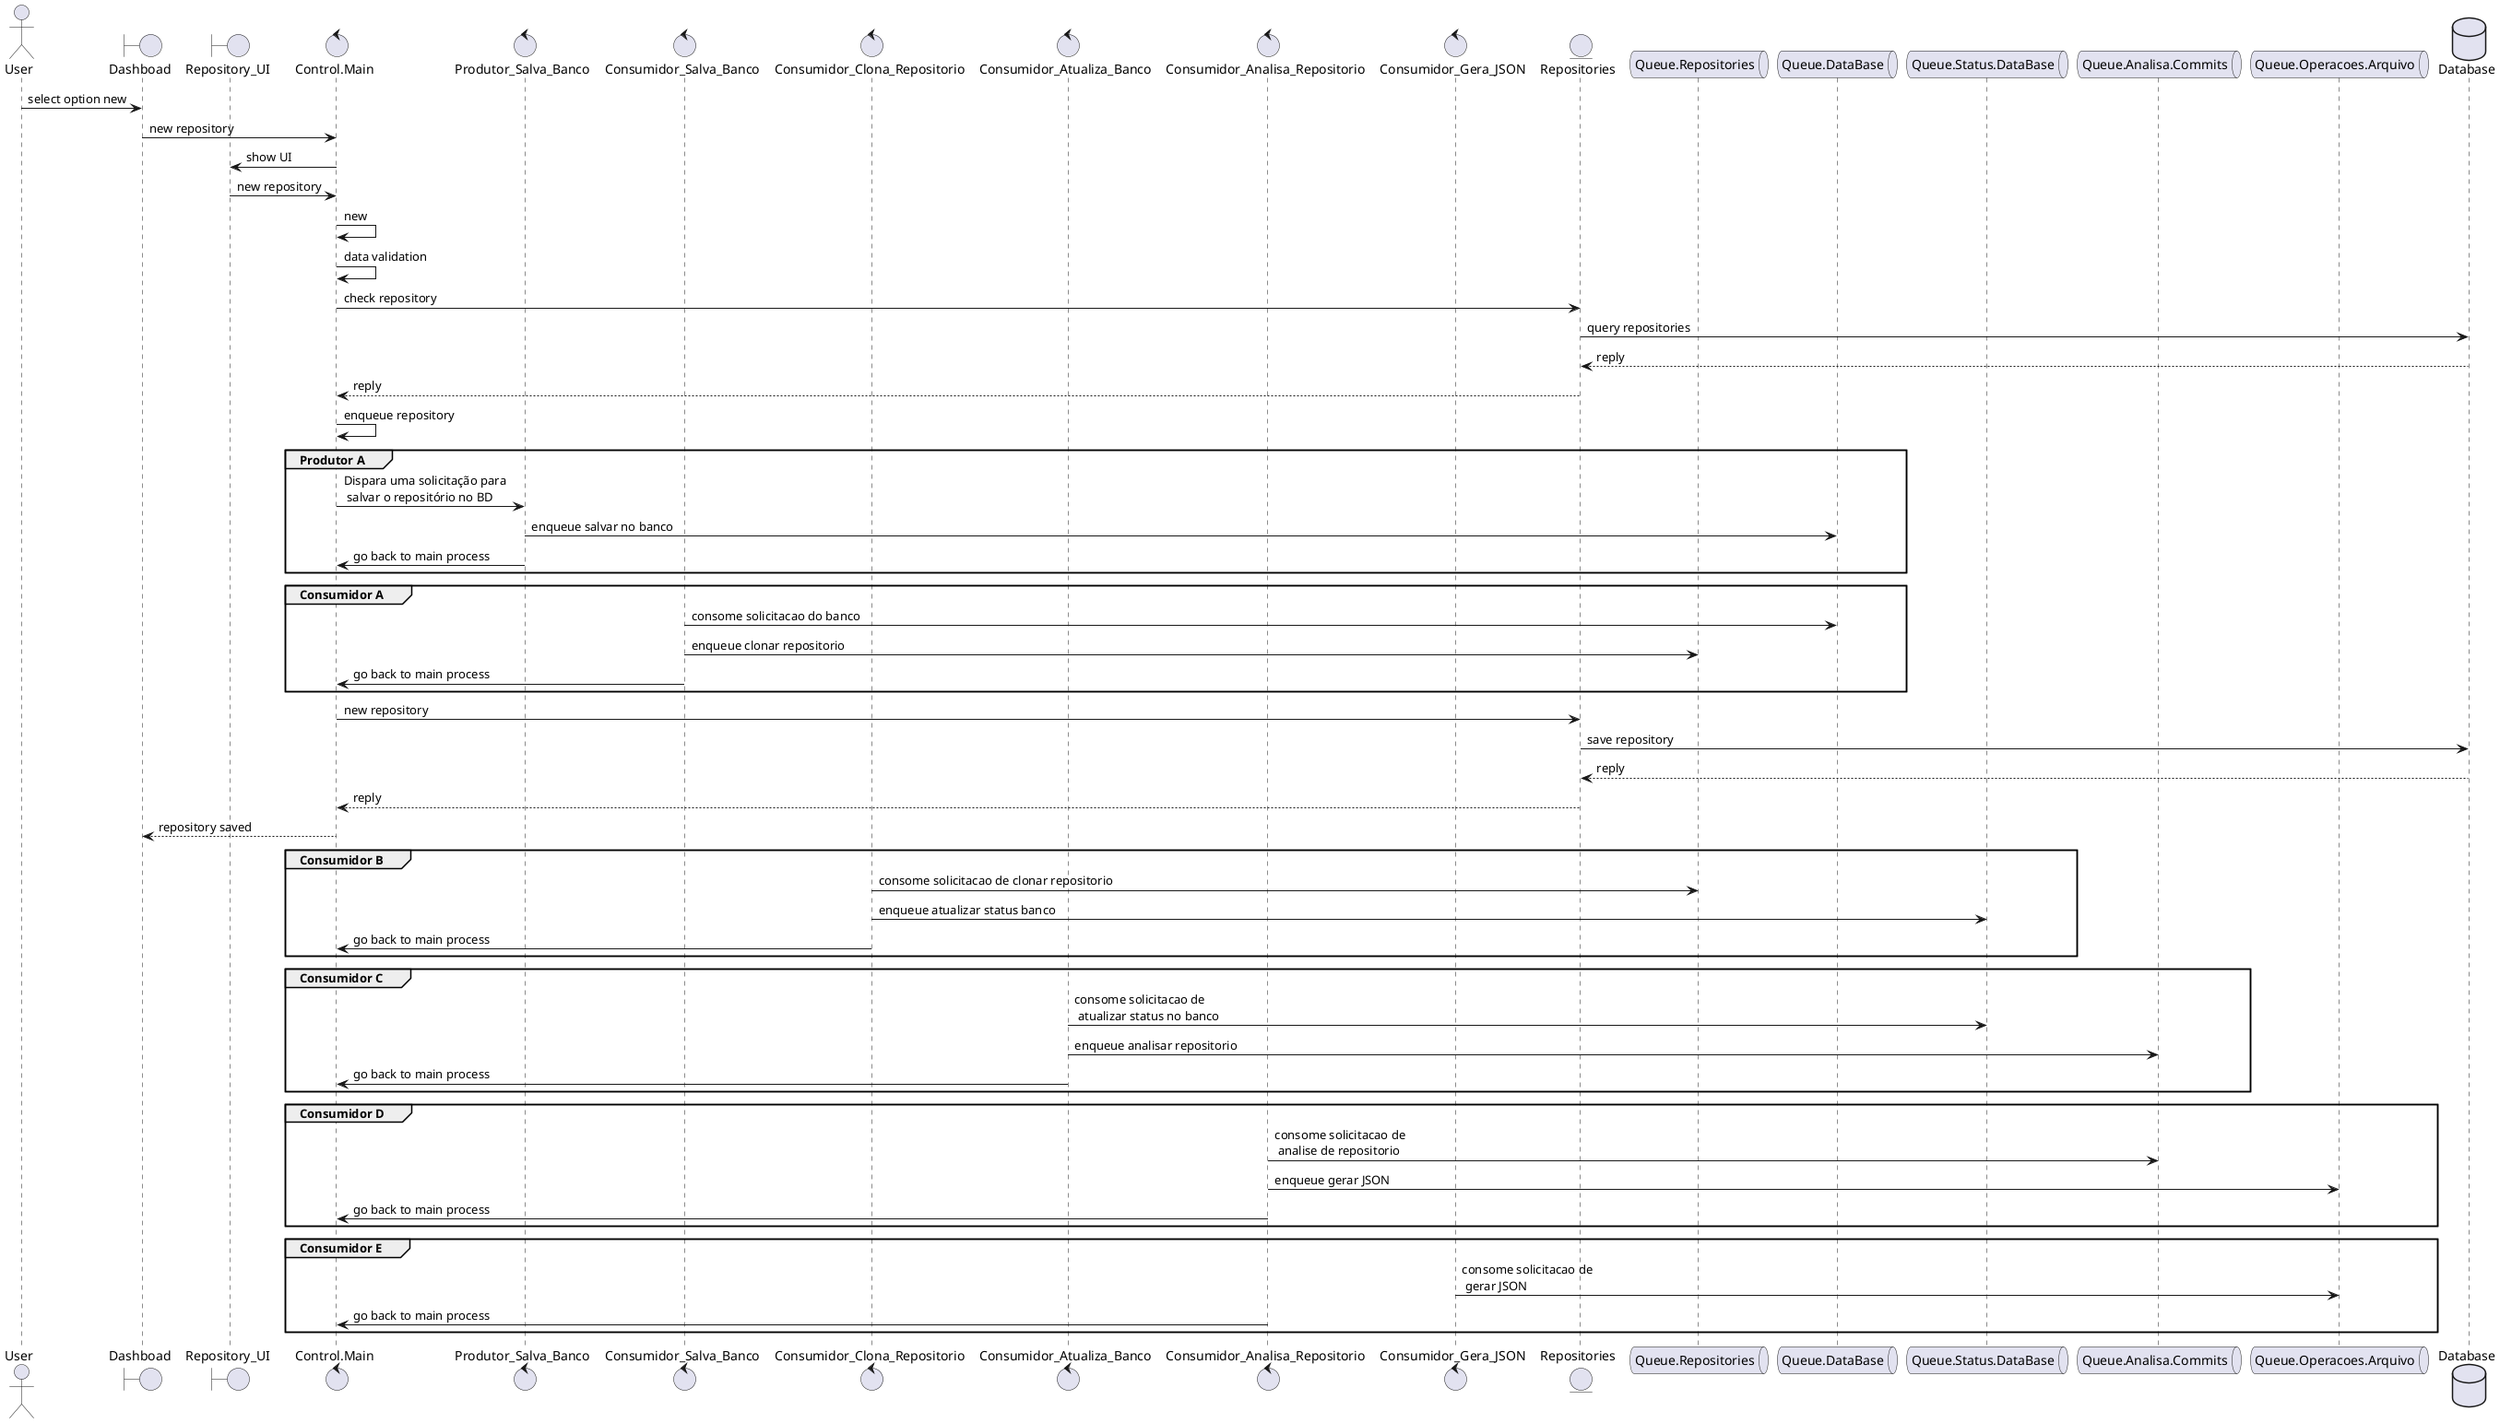 @startuml
actor       User as user
boundary    Dashboad as principal
boundary    Repository_UI as telaRepositorio
control     Control.Main as main
control     Produtor_Salva_Banco as utilidades
control     Consumidor_Salva_Banco as consumidor_banco
control     Consumidor_Clona_Repositorio as consumidor_clona
control     Consumidor_Atualiza_Banco as consumidor_atualiza
control     Consumidor_Analisa_Repositorio as consumidor_analisa
control     Consumidor_Gera_JSON as consumidor_gera_json
entity      Repositories  as repositorio
queue       Queue.Repositories as fila_repositorio_local
queue       Queue.DataBase as fila_banco
queue       Queue.Status.DataBase as fila_status_banco
queue       Queue.Analisa.Commits as fila_analise_commits
queue       Queue.Operacoes.Arquivo as fila_operacoes_arquivos_local
database    Database as banco 

user -> principal : select option new
principal -> main : new repository
main -> telaRepositorio : show UI 
telaRepositorio -> main : new repository
main -> main : new
main -> main : data validation
main -> repositorio : check repository
repositorio -> banco : query repositories
banco --> repositorio : reply
repositorio --> main : reply
main -> main : enqueue repository
    group Produtor A
    main -> utilidades : Dispara uma solicitação para \n salvar o repositório no BD
    utilidades -> fila_banco : enqueue salvar no banco
    utilidades -> main : go back to main process
    end
    group Consumidor A
    consumidor_banco -> fila_banco : consome solicitacao do banco
    consumidor_banco -> fila_repositorio_local : enqueue clonar repositorio
    consumidor_banco -> main : go back to main process
    end
    main -> repositorio : new repository
    repositorio -> banco : save repository
    banco --> repositorio : reply
    repositorio --> main : reply
    main --> principal : repository saved
    group Consumidor B
    consumidor_clona -> fila_repositorio_local : consome solicitacao de clonar repositorio
    consumidor_clona -> fila_status_banco : enqueue atualizar status banco
    consumidor_clona -> main : go back to main process
    end
    group Consumidor C
    consumidor_atualiza -> fila_status_banco : consome solicitacao de \n atualizar status no banco
    consumidor_atualiza -> fila_analise_commits : enqueue analisar repositorio
    consumidor_atualiza -> main : go back to main process
    end
    group Consumidor D
    consumidor_analisa -> fila_analise_commits : consome solicitacao de \n analise de repositorio
    consumidor_analisa -> fila_operacoes_arquivos_local : enqueue gerar JSON
    consumidor_analisa -> main : go back to main process
    end
    group Consumidor E
    consumidor_gera_json -> fila_operacoes_arquivos_local : consome solicitacao de \n gerar JSON
    consumidor_analisa -> main : go back to main process
    end
@enduml